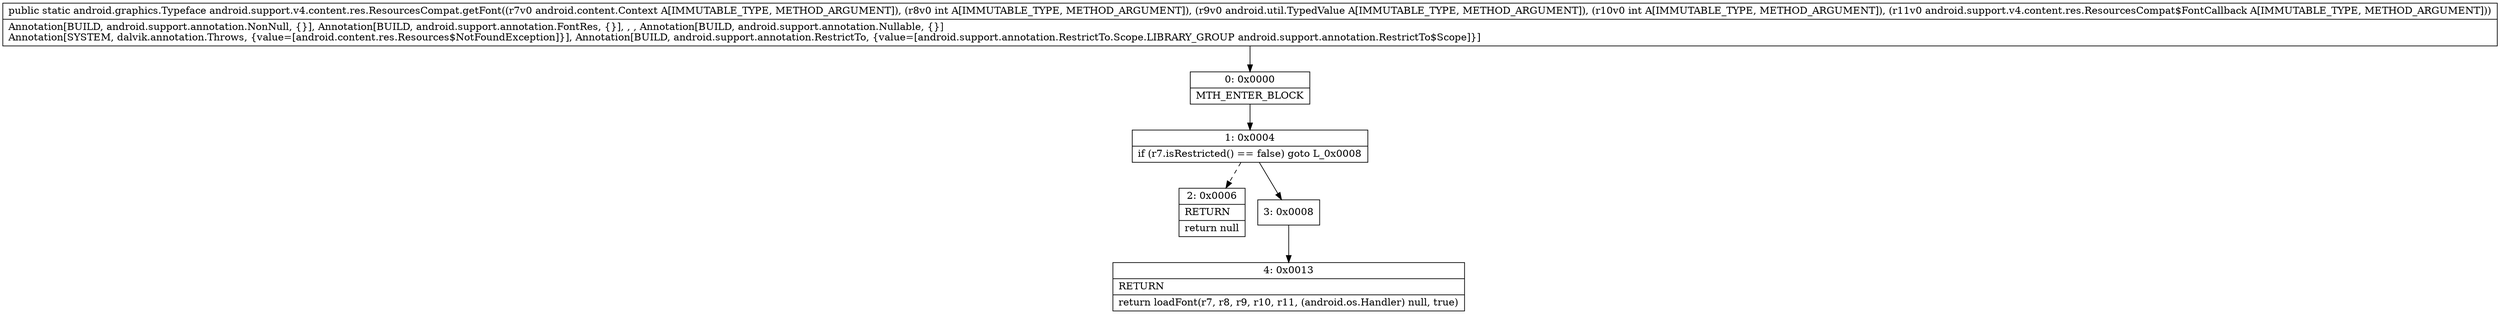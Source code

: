 digraph "CFG forandroid.support.v4.content.res.ResourcesCompat.getFont(Landroid\/content\/Context;ILandroid\/util\/TypedValue;ILandroid\/support\/v4\/content\/res\/ResourcesCompat$FontCallback;)Landroid\/graphics\/Typeface;" {
Node_0 [shape=record,label="{0\:\ 0x0000|MTH_ENTER_BLOCK\l}"];
Node_1 [shape=record,label="{1\:\ 0x0004|if (r7.isRestricted() == false) goto L_0x0008\l}"];
Node_2 [shape=record,label="{2\:\ 0x0006|RETURN\l|return null\l}"];
Node_3 [shape=record,label="{3\:\ 0x0008}"];
Node_4 [shape=record,label="{4\:\ 0x0013|RETURN\l|return loadFont(r7, r8, r9, r10, r11, (android.os.Handler) null, true)\l}"];
MethodNode[shape=record,label="{public static android.graphics.Typeface android.support.v4.content.res.ResourcesCompat.getFont((r7v0 android.content.Context A[IMMUTABLE_TYPE, METHOD_ARGUMENT]), (r8v0 int A[IMMUTABLE_TYPE, METHOD_ARGUMENT]), (r9v0 android.util.TypedValue A[IMMUTABLE_TYPE, METHOD_ARGUMENT]), (r10v0 int A[IMMUTABLE_TYPE, METHOD_ARGUMENT]), (r11v0 android.support.v4.content.res.ResourcesCompat$FontCallback A[IMMUTABLE_TYPE, METHOD_ARGUMENT]))  | Annotation[BUILD, android.support.annotation.NonNull, \{\}], Annotation[BUILD, android.support.annotation.FontRes, \{\}], , , Annotation[BUILD, android.support.annotation.Nullable, \{\}]\lAnnotation[SYSTEM, dalvik.annotation.Throws, \{value=[android.content.res.Resources$NotFoundException]\}], Annotation[BUILD, android.support.annotation.RestrictTo, \{value=[android.support.annotation.RestrictTo.Scope.LIBRARY_GROUP android.support.annotation.RestrictTo$Scope]\}]\l}"];
MethodNode -> Node_0;
Node_0 -> Node_1;
Node_1 -> Node_2[style=dashed];
Node_1 -> Node_3;
Node_3 -> Node_4;
}

